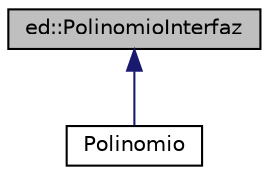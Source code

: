 digraph "ed::PolinomioInterfaz"
{
  edge [fontname="Helvetica",fontsize="10",labelfontname="Helvetica",labelfontsize="10"];
  node [fontname="Helvetica",fontsize="10",shape=record];
  Node1 [label="ed::PolinomioInterfaz",height=0.2,width=0.4,color="black", fillcolor="grey75", style="filled", fontcolor="black"];
  Node1 -> Node2 [dir="back",color="midnightblue",fontsize="10",style="solid",fontname="Helvetica"];
  Node2 [label="Polinomio",height=0.2,width=0.4,color="black", fillcolor="white", style="filled",URL="$classPolinomio.html",tooltip="Definición de la plantilla de la clase Ponomio. "];
}
